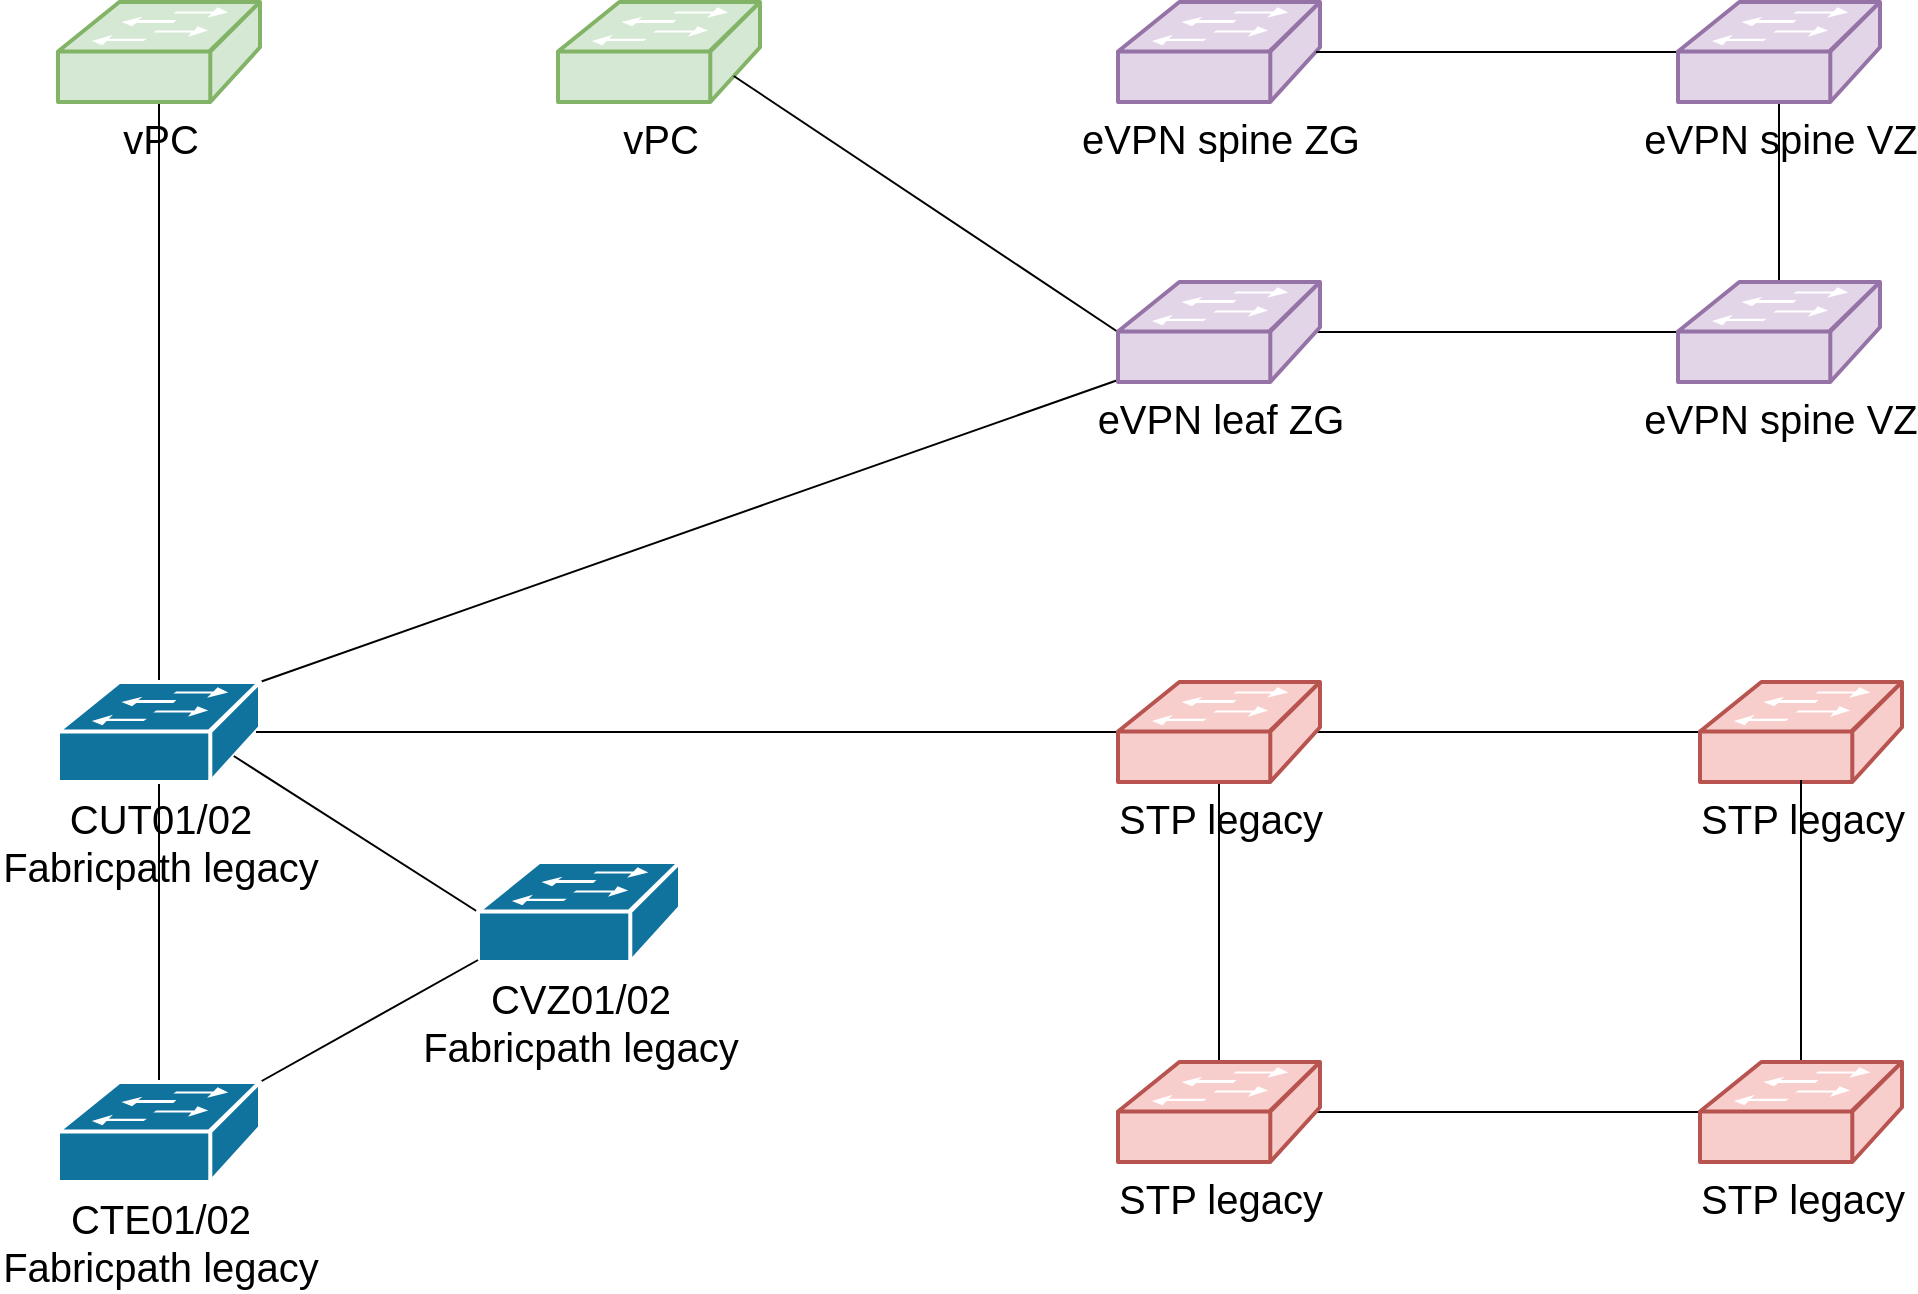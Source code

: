 <mxfile version="20.8.8" type="github"><diagram name="Page-1" id="0OrnEd0XuT7KNRjszQmc"><mxGraphModel dx="1837" dy="317" grid="1" gridSize="10" guides="1" tooltips="1" connect="1" arrows="1" fold="1" page="1" pageScale="1" pageWidth="600" pageHeight="400" math="0" shadow="0"><root><mxCell id="0"/><mxCell id="1" parent="0"/><mxCell id="yHmvrQq8Yse7LNzuKe87-17" style="rounded=0;orthogonalLoop=1;jettySize=auto;html=1;exitX=0.5;exitY=0.98;exitDx=0;exitDy=0;exitPerimeter=0;entryX=0.5;entryY=0;entryDx=0;entryDy=0;entryPerimeter=0;endArrow=none;endFill=0;" edge="1" parent="1" source="yHmvrQq8Yse7LNzuKe87-2" target="yHmvrQq8Yse7LNzuKe87-12"><mxGeometry relative="1" as="geometry"/></mxCell><mxCell id="yHmvrQq8Yse7LNzuKe87-25" style="edgeStyle=none;rounded=0;orthogonalLoop=1;jettySize=auto;html=1;exitX=0.5;exitY=0;exitDx=0;exitDy=0;exitPerimeter=0;endArrow=none;endFill=0;" edge="1" parent="1" source="yHmvrQq8Yse7LNzuKe87-2" target="yHmvrQq8Yse7LNzuKe87-9"><mxGeometry relative="1" as="geometry"/></mxCell><mxCell id="yHmvrQq8Yse7LNzuKe87-26" style="edgeStyle=none;rounded=0;orthogonalLoop=1;jettySize=auto;html=1;exitX=1;exitY=0;exitDx=0;exitDy=0;exitPerimeter=0;entryX=0;entryY=0.98;entryDx=0;entryDy=0;entryPerimeter=0;endArrow=none;endFill=0;" edge="1" parent="1" source="yHmvrQq8Yse7LNzuKe87-2" target="yHmvrQq8Yse7LNzuKe87-13"><mxGeometry relative="1" as="geometry"/></mxCell><mxCell id="yHmvrQq8Yse7LNzuKe87-2" value="CUT01/02&lt;br&gt;Fabricpath legacy" style="shape=mxgraph.cisco.switches.workgroup_switch;html=1;dashed=0;fillColor=#10739E;strokeColor=#ffffff;strokeWidth=2;verticalLabelPosition=bottom;verticalAlign=top;fontFamily=Helvetica;fontSize=20;fontColor=#000000;" vertex="1" parent="1"><mxGeometry x="170" y="1230" width="101" height="50" as="geometry"/></mxCell><mxCell id="yHmvrQq8Yse7LNzuKe87-24" style="edgeStyle=none;rounded=0;orthogonalLoop=1;jettySize=auto;html=1;exitX=0;exitY=0.5;exitDx=0;exitDy=0;exitPerimeter=0;entryX=0.98;entryY=0.5;entryDx=0;entryDy=0;entryPerimeter=0;endArrow=none;endFill=0;" edge="1" parent="1" source="yHmvrQq8Yse7LNzuKe87-5" target="yHmvrQq8Yse7LNzuKe87-6"><mxGeometry relative="1" as="geometry"/></mxCell><mxCell id="yHmvrQq8Yse7LNzuKe87-5" value="STP legacy" style="shape=mxgraph.cisco.switches.workgroup_switch;html=1;dashed=0;fillColor=#f8cecc;strokeColor=#b85450;strokeWidth=2;verticalLabelPosition=bottom;verticalAlign=top;fontFamily=Helvetica;fontSize=20;" vertex="1" parent="1"><mxGeometry x="991" y="1230" width="101" height="50" as="geometry"/></mxCell><mxCell id="yHmvrQq8Yse7LNzuKe87-20" style="edgeStyle=none;rounded=0;orthogonalLoop=1;jettySize=auto;html=1;exitX=0;exitY=0.5;exitDx=0;exitDy=0;exitPerimeter=0;entryX=0.98;entryY=0.5;entryDx=0;entryDy=0;entryPerimeter=0;endArrow=none;endFill=0;" edge="1" parent="1" source="yHmvrQq8Yse7LNzuKe87-6" target="yHmvrQq8Yse7LNzuKe87-2"><mxGeometry relative="1" as="geometry"/></mxCell><mxCell id="yHmvrQq8Yse7LNzuKe87-21" style="edgeStyle=none;rounded=0;orthogonalLoop=1;jettySize=auto;html=1;exitX=0.5;exitY=0.98;exitDx=0;exitDy=0;exitPerimeter=0;entryX=0.5;entryY=0;entryDx=0;entryDy=0;entryPerimeter=0;endArrow=none;endFill=0;" edge="1" parent="1" source="yHmvrQq8Yse7LNzuKe87-6" target="yHmvrQq8Yse7LNzuKe87-7"><mxGeometry relative="1" as="geometry"/></mxCell><mxCell id="yHmvrQq8Yse7LNzuKe87-6" value="STP legacy" style="shape=mxgraph.cisco.switches.workgroup_switch;html=1;dashed=0;fillColor=#f8cecc;strokeColor=#b85450;strokeWidth=2;verticalLabelPosition=bottom;verticalAlign=top;fontFamily=Helvetica;fontSize=20;" vertex="1" parent="1"><mxGeometry x="700" y="1230" width="101" height="50" as="geometry"/></mxCell><mxCell id="yHmvrQq8Yse7LNzuKe87-22" style="edgeStyle=none;rounded=0;orthogonalLoop=1;jettySize=auto;html=1;exitX=0.98;exitY=0.5;exitDx=0;exitDy=0;exitPerimeter=0;entryX=0;entryY=0.5;entryDx=0;entryDy=0;entryPerimeter=0;endArrow=none;endFill=0;" edge="1" parent="1" source="yHmvrQq8Yse7LNzuKe87-7" target="yHmvrQq8Yse7LNzuKe87-8"><mxGeometry relative="1" as="geometry"/></mxCell><mxCell id="yHmvrQq8Yse7LNzuKe87-7" value="STP legacy" style="shape=mxgraph.cisco.switches.workgroup_switch;html=1;dashed=0;fillColor=#f8cecc;strokeColor=#b85450;strokeWidth=2;verticalLabelPosition=bottom;verticalAlign=top;fontFamily=Helvetica;fontSize=20;" vertex="1" parent="1"><mxGeometry x="700" y="1420" width="101" height="50" as="geometry"/></mxCell><mxCell id="yHmvrQq8Yse7LNzuKe87-23" style="edgeStyle=none;rounded=0;orthogonalLoop=1;jettySize=auto;html=1;exitX=0.5;exitY=0;exitDx=0;exitDy=0;exitPerimeter=0;entryX=0.5;entryY=0.98;entryDx=0;entryDy=0;entryPerimeter=0;endArrow=none;endFill=0;" edge="1" parent="1" source="yHmvrQq8Yse7LNzuKe87-8" target="yHmvrQq8Yse7LNzuKe87-5"><mxGeometry relative="1" as="geometry"/></mxCell><mxCell id="yHmvrQq8Yse7LNzuKe87-8" value="STP legacy" style="shape=mxgraph.cisco.switches.workgroup_switch;html=1;dashed=0;fillColor=#f8cecc;strokeColor=#b85450;strokeWidth=2;verticalLabelPosition=bottom;verticalAlign=top;fontFamily=Helvetica;fontSize=20;" vertex="1" parent="1"><mxGeometry x="991" y="1420" width="101" height="50" as="geometry"/></mxCell><mxCell id="yHmvrQq8Yse7LNzuKe87-9" value="vPC" style="shape=mxgraph.cisco.switches.workgroup_switch;html=1;dashed=0;fillColor=#d5e8d4;strokeColor=#82b366;strokeWidth=2;verticalLabelPosition=bottom;verticalAlign=top;fontFamily=Helvetica;fontSize=20;" vertex="1" parent="1"><mxGeometry x="170" y="890" width="101" height="50" as="geometry"/></mxCell><mxCell id="yHmvrQq8Yse7LNzuKe87-10" value="vPC" style="shape=mxgraph.cisco.switches.workgroup_switch;html=1;dashed=0;fillColor=#d5e8d4;strokeColor=#82b366;strokeWidth=2;verticalLabelPosition=bottom;verticalAlign=top;fontFamily=Helvetica;fontSize=20;" vertex="1" parent="1"><mxGeometry x="420" y="890" width="101" height="50" as="geometry"/></mxCell><mxCell id="yHmvrQq8Yse7LNzuKe87-19" style="edgeStyle=none;rounded=0;orthogonalLoop=1;jettySize=auto;html=1;exitX=0;exitY=0.5;exitDx=0;exitDy=0;exitPerimeter=0;entryX=0.87;entryY=0.74;entryDx=0;entryDy=0;entryPerimeter=0;endArrow=none;endFill=0;" edge="1" parent="1" source="yHmvrQq8Yse7LNzuKe87-11" target="yHmvrQq8Yse7LNzuKe87-2"><mxGeometry relative="1" as="geometry"/></mxCell><mxCell id="yHmvrQq8Yse7LNzuKe87-11" value="CVZ01/02&lt;br&gt;Fabricpath legacy" style="shape=mxgraph.cisco.switches.workgroup_switch;html=1;dashed=0;fillColor=#10739E;strokeColor=#ffffff;strokeWidth=2;verticalLabelPosition=bottom;verticalAlign=top;fontFamily=Helvetica;fontSize=20;fontColor=#000000;" vertex="1" parent="1"><mxGeometry x="380" y="1320" width="101" height="50" as="geometry"/></mxCell><mxCell id="yHmvrQq8Yse7LNzuKe87-18" style="edgeStyle=none;rounded=0;orthogonalLoop=1;jettySize=auto;html=1;exitX=1;exitY=0;exitDx=0;exitDy=0;exitPerimeter=0;entryX=0;entryY=0.98;entryDx=0;entryDy=0;entryPerimeter=0;endArrow=none;endFill=0;" edge="1" parent="1" source="yHmvrQq8Yse7LNzuKe87-12" target="yHmvrQq8Yse7LNzuKe87-11"><mxGeometry relative="1" as="geometry"/></mxCell><mxCell id="yHmvrQq8Yse7LNzuKe87-12" value="CTE01/02&lt;br&gt;Fabricpath legacy" style="shape=mxgraph.cisco.switches.workgroup_switch;html=1;dashed=0;fillColor=#10739E;strokeColor=#ffffff;strokeWidth=2;verticalLabelPosition=bottom;verticalAlign=top;fontFamily=Helvetica;fontSize=20;fontColor=#000000;" vertex="1" parent="1"><mxGeometry x="170" y="1430" width="101" height="50" as="geometry"/></mxCell><mxCell id="yHmvrQq8Yse7LNzuKe87-27" style="edgeStyle=none;rounded=0;orthogonalLoop=1;jettySize=auto;html=1;exitX=0.98;exitY=0.5;exitDx=0;exitDy=0;exitPerimeter=0;entryX=0;entryY=0.5;entryDx=0;entryDy=0;entryPerimeter=0;endArrow=none;endFill=0;" edge="1" parent="1" source="yHmvrQq8Yse7LNzuKe87-13" target="yHmvrQq8Yse7LNzuKe87-14"><mxGeometry relative="1" as="geometry"/></mxCell><mxCell id="yHmvrQq8Yse7LNzuKe87-31" style="edgeStyle=none;rounded=0;orthogonalLoop=1;jettySize=auto;html=1;exitX=0;exitY=0.5;exitDx=0;exitDy=0;exitPerimeter=0;entryX=0.87;entryY=0.74;entryDx=0;entryDy=0;entryPerimeter=0;endArrow=none;endFill=0;" edge="1" parent="1" source="yHmvrQq8Yse7LNzuKe87-13" target="yHmvrQq8Yse7LNzuKe87-10"><mxGeometry relative="1" as="geometry"/></mxCell><mxCell id="yHmvrQq8Yse7LNzuKe87-13" value="eVPN leaf ZG" style="shape=mxgraph.cisco.switches.workgroup_switch;html=1;dashed=0;fillColor=#e1d5e7;strokeColor=#9673a6;strokeWidth=2;verticalLabelPosition=bottom;verticalAlign=top;fontFamily=Helvetica;fontSize=20;" vertex="1" parent="1"><mxGeometry x="700" y="1030" width="101" height="50" as="geometry"/></mxCell><mxCell id="yHmvrQq8Yse7LNzuKe87-28" style="edgeStyle=none;rounded=0;orthogonalLoop=1;jettySize=auto;html=1;exitX=0.5;exitY=0;exitDx=0;exitDy=0;exitPerimeter=0;entryX=0.5;entryY=0.98;entryDx=0;entryDy=0;entryPerimeter=0;endArrow=none;endFill=0;" edge="1" parent="1" source="yHmvrQq8Yse7LNzuKe87-14" target="yHmvrQq8Yse7LNzuKe87-16"><mxGeometry relative="1" as="geometry"/></mxCell><mxCell id="yHmvrQq8Yse7LNzuKe87-14" value="eVPN spine VZ" style="shape=mxgraph.cisco.switches.workgroup_switch;html=1;dashed=0;fillColor=#e1d5e7;strokeColor=#9673a6;strokeWidth=2;verticalLabelPosition=bottom;verticalAlign=top;fontFamily=Helvetica;fontSize=20;" vertex="1" parent="1"><mxGeometry x="980" y="1030" width="101" height="50" as="geometry"/></mxCell><mxCell id="yHmvrQq8Yse7LNzuKe87-15" value="eVPN spine ZG" style="shape=mxgraph.cisco.switches.workgroup_switch;html=1;dashed=0;fillColor=#e1d5e7;strokeColor=#9673a6;strokeWidth=2;verticalLabelPosition=bottom;verticalAlign=top;fontFamily=Helvetica;fontSize=20;" vertex="1" parent="1"><mxGeometry x="700" y="890" width="101" height="50" as="geometry"/></mxCell><mxCell id="yHmvrQq8Yse7LNzuKe87-29" style="edgeStyle=none;rounded=0;orthogonalLoop=1;jettySize=auto;html=1;exitX=0;exitY=0.5;exitDx=0;exitDy=0;exitPerimeter=0;entryX=0.98;entryY=0.5;entryDx=0;entryDy=0;entryPerimeter=0;endArrow=none;endFill=0;" edge="1" parent="1" source="yHmvrQq8Yse7LNzuKe87-16" target="yHmvrQq8Yse7LNzuKe87-15"><mxGeometry relative="1" as="geometry"/></mxCell><mxCell id="yHmvrQq8Yse7LNzuKe87-16" value="eVPN spine VZ" style="shape=mxgraph.cisco.switches.workgroup_switch;html=1;dashed=0;fillColor=#e1d5e7;strokeColor=#9673a6;strokeWidth=2;verticalLabelPosition=bottom;verticalAlign=top;fontFamily=Helvetica;fontSize=20;" vertex="1" parent="1"><mxGeometry x="980" y="890" width="101" height="50" as="geometry"/></mxCell></root></mxGraphModel></diagram></mxfile>